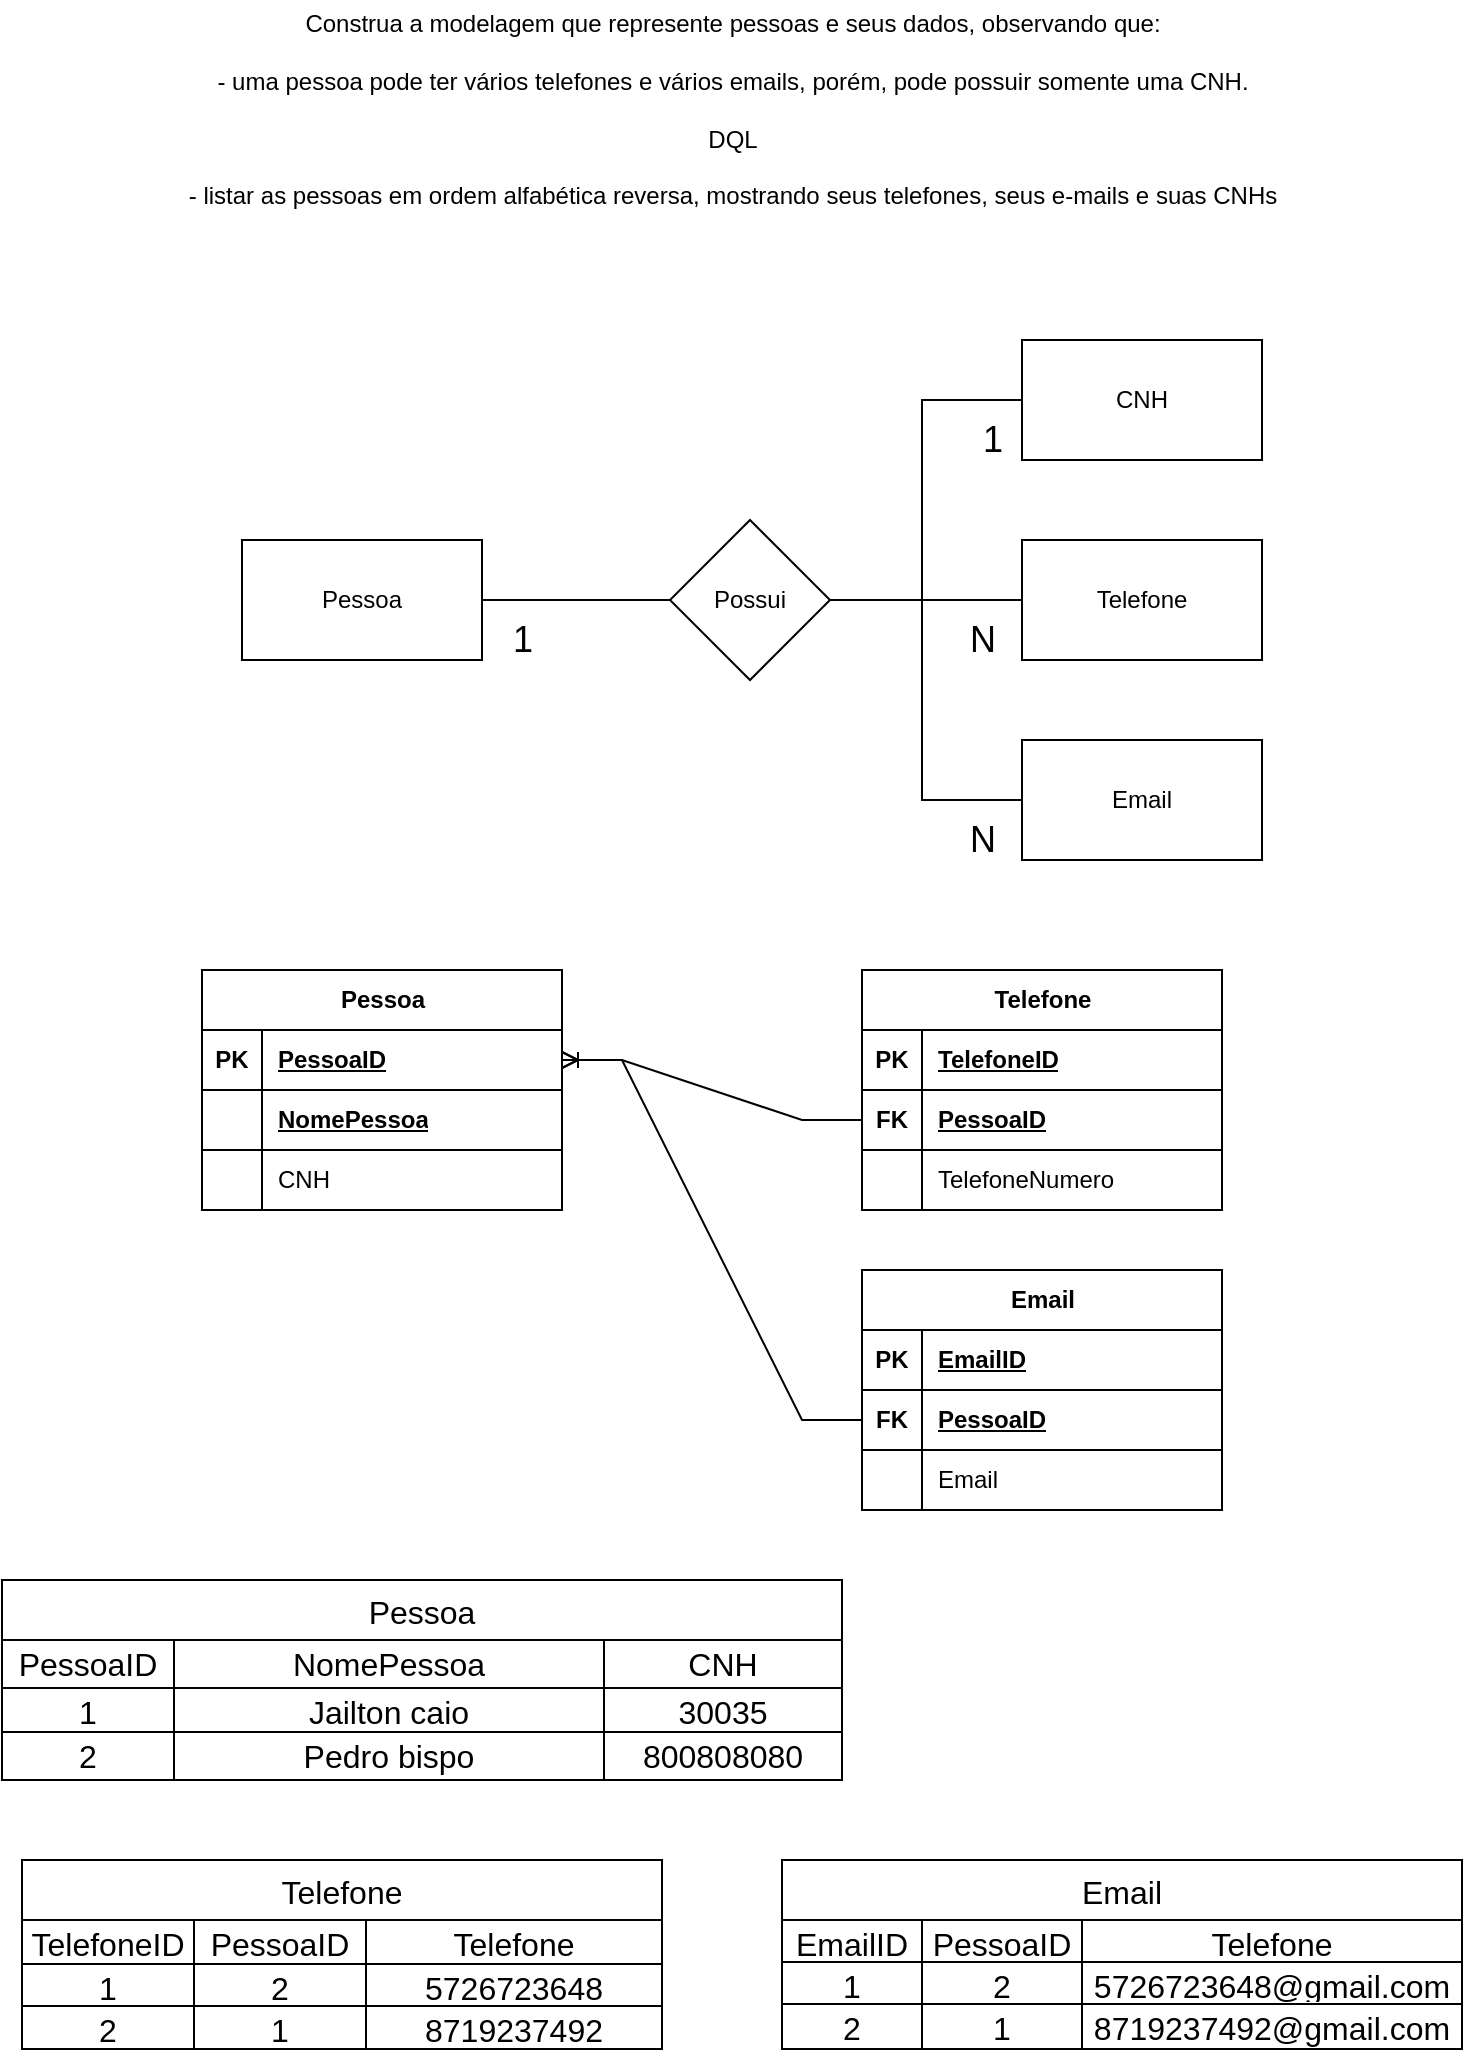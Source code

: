 <mxfile version="21.6.5" type="device">
  <diagram name="Página-1" id="0Suhuodj3YVB-7kr4Ami">
    <mxGraphModel dx="1050" dy="574" grid="1" gridSize="10" guides="1" tooltips="1" connect="1" arrows="1" fold="1" page="1" pageScale="1" pageWidth="827" pageHeight="1169" math="0" shadow="0">
      <root>
        <mxCell id="0" />
        <mxCell id="1" parent="0" />
        <mxCell id="mcPhJXjr74Fi777epzgo-8" style="edgeStyle=orthogonalEdgeStyle;rounded=0;orthogonalLoop=1;jettySize=auto;html=1;endArrow=none;endFill=0;" parent="1" source="mcPhJXjr74Fi777epzgo-1" target="mcPhJXjr74Fi777epzgo-3" edge="1">
          <mxGeometry relative="1" as="geometry" />
        </mxCell>
        <mxCell id="mcPhJXjr74Fi777epzgo-1" value="Pessoa" style="rounded=0;whiteSpace=wrap;html=1;" parent="1" vertex="1">
          <mxGeometry x="160" y="370" width="120" height="60" as="geometry" />
        </mxCell>
        <mxCell id="mcPhJXjr74Fi777epzgo-2" value="CNH" style="rounded=0;whiteSpace=wrap;html=1;" parent="1" vertex="1">
          <mxGeometry x="550" y="270" width="120" height="60" as="geometry" />
        </mxCell>
        <mxCell id="mcPhJXjr74Fi777epzgo-5" style="edgeStyle=orthogonalEdgeStyle;rounded=0;orthogonalLoop=1;jettySize=auto;html=1;entryX=0;entryY=0.5;entryDx=0;entryDy=0;endArrow=none;endFill=0;" parent="1" source="mcPhJXjr74Fi777epzgo-3" target="mcPhJXjr74Fi777epzgo-4" edge="1">
          <mxGeometry relative="1" as="geometry">
            <Array as="points">
              <mxPoint x="500" y="400" />
              <mxPoint x="500" y="500" />
            </Array>
          </mxGeometry>
        </mxCell>
        <mxCell id="mcPhJXjr74Fi777epzgo-6" style="edgeStyle=orthogonalEdgeStyle;rounded=0;orthogonalLoop=1;jettySize=auto;html=1;exitX=1;exitY=0.5;exitDx=0;exitDy=0;endArrow=none;endFill=0;" parent="1" source="mcPhJXjr74Fi777epzgo-3" target="mcPhJXjr74Fi777epzgo-2" edge="1">
          <mxGeometry relative="1" as="geometry">
            <Array as="points">
              <mxPoint x="500" y="400" />
              <mxPoint x="500" y="300" />
            </Array>
          </mxGeometry>
        </mxCell>
        <mxCell id="mcPhJXjr74Fi777epzgo-13" style="edgeStyle=orthogonalEdgeStyle;rounded=0;orthogonalLoop=1;jettySize=auto;html=1;exitX=1;exitY=0.5;exitDx=0;exitDy=0;entryX=0;entryY=0.5;entryDx=0;entryDy=0;endArrow=none;endFill=0;" parent="1" source="mcPhJXjr74Fi777epzgo-3" target="mcPhJXjr74Fi777epzgo-12" edge="1">
          <mxGeometry relative="1" as="geometry" />
        </mxCell>
        <mxCell id="mcPhJXjr74Fi777epzgo-3" value="Possui" style="rhombus;whiteSpace=wrap;html=1;" parent="1" vertex="1">
          <mxGeometry x="374" y="360" width="80" height="80" as="geometry" />
        </mxCell>
        <mxCell id="mcPhJXjr74Fi777epzgo-4" value="Email" style="rounded=0;whiteSpace=wrap;html=1;" parent="1" vertex="1">
          <mxGeometry x="550" y="470" width="120" height="60" as="geometry" />
        </mxCell>
        <mxCell id="mcPhJXjr74Fi777epzgo-7" value="&lt;div&gt;Construa a modelagem que represente pessoas e seus dados, observando que:&lt;/div&gt;&lt;div&gt;&lt;br&gt;&lt;/div&gt;&lt;div&gt;- uma pessoa pode ter vários telefones e vários emails, porém, pode possuir somente uma CNH.&lt;/div&gt;&lt;div&gt;&lt;br&gt;&lt;/div&gt;&lt;div&gt;DQL&lt;/div&gt;&lt;div&gt;&lt;br&gt;&lt;/div&gt;&lt;div&gt;- listar as pessoas em ordem alfabética reversa, mostrando seus telefones, seus e-mails e suas CNHs&lt;/div&gt;" style="text;html=1;align=center;verticalAlign=middle;resizable=0;points=[];autosize=1;strokeColor=none;fillColor=none;" parent="1" vertex="1">
          <mxGeometry x="120" y="100" width="570" height="110" as="geometry" />
        </mxCell>
        <mxCell id="mcPhJXjr74Fi777epzgo-9" value="N" style="text;html=1;align=center;verticalAlign=middle;resizable=0;points=[];autosize=1;strokeColor=none;fillColor=none;fontSize=18;" parent="1" vertex="1">
          <mxGeometry x="510" y="500" width="40" height="40" as="geometry" />
        </mxCell>
        <mxCell id="mcPhJXjr74Fi777epzgo-10" value="1" style="text;html=1;align=center;verticalAlign=middle;resizable=0;points=[];autosize=1;strokeColor=none;fillColor=none;fontSize=18;" parent="1" vertex="1">
          <mxGeometry x="285" y="400" width="30" height="40" as="geometry" />
        </mxCell>
        <mxCell id="mcPhJXjr74Fi777epzgo-11" value="1" style="text;html=1;align=center;verticalAlign=middle;resizable=0;points=[];autosize=1;strokeColor=none;fillColor=none;fontSize=18;" parent="1" vertex="1">
          <mxGeometry x="520" y="300" width="30" height="40" as="geometry" />
        </mxCell>
        <mxCell id="mcPhJXjr74Fi777epzgo-12" value="Telefone" style="rounded=0;whiteSpace=wrap;html=1;" parent="1" vertex="1">
          <mxGeometry x="550" y="370" width="120" height="60" as="geometry" />
        </mxCell>
        <mxCell id="mcPhJXjr74Fi777epzgo-14" value="N" style="text;html=1;align=center;verticalAlign=middle;resizable=0;points=[];autosize=1;strokeColor=none;fillColor=none;fontSize=18;" parent="1" vertex="1">
          <mxGeometry x="510" y="400" width="40" height="40" as="geometry" />
        </mxCell>
        <mxCell id="rzyrujMYmJVa373s-Boa-1" value="Pessoa" style="shape=table;startSize=30;container=1;collapsible=1;childLayout=tableLayout;fixedRows=1;rowLines=0;fontStyle=1;align=center;resizeLast=1;html=1;" parent="1" vertex="1">
          <mxGeometry x="140" y="585" width="180" height="120" as="geometry" />
        </mxCell>
        <mxCell id="rzyrujMYmJVa373s-Boa-2" value="" style="shape=tableRow;horizontal=0;startSize=0;swimlaneHead=0;swimlaneBody=0;fillColor=none;collapsible=0;dropTarget=0;points=[[0,0.5],[1,0.5]];portConstraint=eastwest;top=0;left=0;right=0;bottom=1;" parent="rzyrujMYmJVa373s-Boa-1" vertex="1">
          <mxGeometry y="30" width="180" height="30" as="geometry" />
        </mxCell>
        <mxCell id="rzyrujMYmJVa373s-Boa-3" value="PK" style="shape=partialRectangle;connectable=0;fillColor=none;top=0;left=0;bottom=0;right=0;fontStyle=1;overflow=hidden;whiteSpace=wrap;html=1;" parent="rzyrujMYmJVa373s-Boa-2" vertex="1">
          <mxGeometry width="30" height="30" as="geometry">
            <mxRectangle width="30" height="30" as="alternateBounds" />
          </mxGeometry>
        </mxCell>
        <mxCell id="rzyrujMYmJVa373s-Boa-4" value="PessoaID" style="shape=partialRectangle;connectable=0;fillColor=none;top=0;left=0;bottom=0;right=0;align=left;spacingLeft=6;fontStyle=5;overflow=hidden;whiteSpace=wrap;html=1;" parent="rzyrujMYmJVa373s-Boa-2" vertex="1">
          <mxGeometry x="30" width="150" height="30" as="geometry">
            <mxRectangle width="150" height="30" as="alternateBounds" />
          </mxGeometry>
        </mxCell>
        <mxCell id="rzyrujMYmJVa373s-Boa-87" style="shape=tableRow;horizontal=0;startSize=0;swimlaneHead=0;swimlaneBody=0;fillColor=none;collapsible=0;dropTarget=0;points=[[0,0.5],[1,0.5]];portConstraint=eastwest;top=0;left=0;right=0;bottom=1;" parent="rzyrujMYmJVa373s-Boa-1" vertex="1">
          <mxGeometry y="60" width="180" height="30" as="geometry" />
        </mxCell>
        <mxCell id="rzyrujMYmJVa373s-Boa-88" style="shape=partialRectangle;connectable=0;fillColor=none;top=0;left=0;bottom=0;right=0;fontStyle=1;overflow=hidden;whiteSpace=wrap;html=1;" parent="rzyrujMYmJVa373s-Boa-87" vertex="1">
          <mxGeometry width="30" height="30" as="geometry">
            <mxRectangle width="30" height="30" as="alternateBounds" />
          </mxGeometry>
        </mxCell>
        <mxCell id="rzyrujMYmJVa373s-Boa-89" value="NomePessoa" style="shape=partialRectangle;connectable=0;fillColor=none;top=0;left=0;bottom=0;right=0;align=left;spacingLeft=6;fontStyle=5;overflow=hidden;whiteSpace=wrap;html=1;" parent="rzyrujMYmJVa373s-Boa-87" vertex="1">
          <mxGeometry x="30" width="150" height="30" as="geometry">
            <mxRectangle width="150" height="30" as="alternateBounds" />
          </mxGeometry>
        </mxCell>
        <mxCell id="rzyrujMYmJVa373s-Boa-5" value="" style="shape=tableRow;horizontal=0;startSize=0;swimlaneHead=0;swimlaneBody=0;fillColor=none;collapsible=0;dropTarget=0;points=[[0,0.5],[1,0.5]];portConstraint=eastwest;top=0;left=0;right=0;bottom=0;" parent="rzyrujMYmJVa373s-Boa-1" vertex="1">
          <mxGeometry y="90" width="180" height="30" as="geometry" />
        </mxCell>
        <mxCell id="rzyrujMYmJVa373s-Boa-6" value="" style="shape=partialRectangle;connectable=0;fillColor=none;top=0;left=0;bottom=0;right=0;editable=1;overflow=hidden;whiteSpace=wrap;html=1;" parent="rzyrujMYmJVa373s-Boa-5" vertex="1">
          <mxGeometry width="30" height="30" as="geometry">
            <mxRectangle width="30" height="30" as="alternateBounds" />
          </mxGeometry>
        </mxCell>
        <mxCell id="rzyrujMYmJVa373s-Boa-7" value="CNH" style="shape=partialRectangle;connectable=0;fillColor=none;top=0;left=0;bottom=0;right=0;align=left;spacingLeft=6;overflow=hidden;whiteSpace=wrap;html=1;" parent="rzyrujMYmJVa373s-Boa-5" vertex="1">
          <mxGeometry x="30" width="150" height="30" as="geometry">
            <mxRectangle width="150" height="30" as="alternateBounds" />
          </mxGeometry>
        </mxCell>
        <mxCell id="rzyrujMYmJVa373s-Boa-14" value="Telefone" style="shape=table;startSize=30;container=1;collapsible=1;childLayout=tableLayout;fixedRows=1;rowLines=0;fontStyle=1;align=center;resizeLast=1;html=1;" parent="1" vertex="1">
          <mxGeometry x="470" y="585" width="180" height="120" as="geometry" />
        </mxCell>
        <mxCell id="rzyrujMYmJVa373s-Boa-15" value="" style="shape=tableRow;horizontal=0;startSize=0;swimlaneHead=0;swimlaneBody=0;fillColor=none;collapsible=0;dropTarget=0;points=[[0,0.5],[1,0.5]];portConstraint=eastwest;top=0;left=0;right=0;bottom=1;" parent="rzyrujMYmJVa373s-Boa-14" vertex="1">
          <mxGeometry y="30" width="180" height="30" as="geometry" />
        </mxCell>
        <mxCell id="rzyrujMYmJVa373s-Boa-16" value="PK" style="shape=partialRectangle;connectable=0;fillColor=none;top=0;left=0;bottom=0;right=0;fontStyle=1;overflow=hidden;whiteSpace=wrap;html=1;" parent="rzyrujMYmJVa373s-Boa-15" vertex="1">
          <mxGeometry width="30" height="30" as="geometry">
            <mxRectangle width="30" height="30" as="alternateBounds" />
          </mxGeometry>
        </mxCell>
        <mxCell id="rzyrujMYmJVa373s-Boa-17" value="TelefoneID" style="shape=partialRectangle;connectable=0;fillColor=none;top=0;left=0;bottom=0;right=0;align=left;spacingLeft=6;fontStyle=5;overflow=hidden;whiteSpace=wrap;html=1;" parent="rzyrujMYmJVa373s-Boa-15" vertex="1">
          <mxGeometry x="30" width="150" height="30" as="geometry">
            <mxRectangle width="150" height="30" as="alternateBounds" />
          </mxGeometry>
        </mxCell>
        <mxCell id="rzyrujMYmJVa373s-Boa-67" style="shape=tableRow;horizontal=0;startSize=0;swimlaneHead=0;swimlaneBody=0;fillColor=none;collapsible=0;dropTarget=0;points=[[0,0.5],[1,0.5]];portConstraint=eastwest;top=0;left=0;right=0;bottom=1;" parent="rzyrujMYmJVa373s-Boa-14" vertex="1">
          <mxGeometry y="60" width="180" height="30" as="geometry" />
        </mxCell>
        <mxCell id="rzyrujMYmJVa373s-Boa-68" value="FK" style="shape=partialRectangle;connectable=0;fillColor=none;top=0;left=0;bottom=0;right=0;fontStyle=1;overflow=hidden;whiteSpace=wrap;html=1;" parent="rzyrujMYmJVa373s-Boa-67" vertex="1">
          <mxGeometry width="30" height="30" as="geometry">
            <mxRectangle width="30" height="30" as="alternateBounds" />
          </mxGeometry>
        </mxCell>
        <mxCell id="rzyrujMYmJVa373s-Boa-69" value="PessoaID" style="shape=partialRectangle;connectable=0;fillColor=none;top=0;left=0;bottom=0;right=0;align=left;spacingLeft=6;fontStyle=5;overflow=hidden;whiteSpace=wrap;html=1;" parent="rzyrujMYmJVa373s-Boa-67" vertex="1">
          <mxGeometry x="30" width="150" height="30" as="geometry">
            <mxRectangle width="150" height="30" as="alternateBounds" />
          </mxGeometry>
        </mxCell>
        <mxCell id="rzyrujMYmJVa373s-Boa-18" value="" style="shape=tableRow;horizontal=0;startSize=0;swimlaneHead=0;swimlaneBody=0;fillColor=none;collapsible=0;dropTarget=0;points=[[0,0.5],[1,0.5]];portConstraint=eastwest;top=0;left=0;right=0;bottom=0;" parent="rzyrujMYmJVa373s-Boa-14" vertex="1">
          <mxGeometry y="90" width="180" height="30" as="geometry" />
        </mxCell>
        <mxCell id="rzyrujMYmJVa373s-Boa-19" value="" style="shape=partialRectangle;connectable=0;fillColor=none;top=0;left=0;bottom=0;right=0;editable=1;overflow=hidden;whiteSpace=wrap;html=1;" parent="rzyrujMYmJVa373s-Boa-18" vertex="1">
          <mxGeometry width="30" height="30" as="geometry">
            <mxRectangle width="30" height="30" as="alternateBounds" />
          </mxGeometry>
        </mxCell>
        <mxCell id="rzyrujMYmJVa373s-Boa-20" value="TelefoneNumero" style="shape=partialRectangle;connectable=0;fillColor=none;top=0;left=0;bottom=0;right=0;align=left;spacingLeft=6;overflow=hidden;whiteSpace=wrap;html=1;" parent="rzyrujMYmJVa373s-Boa-18" vertex="1">
          <mxGeometry x="30" width="150" height="30" as="geometry">
            <mxRectangle width="150" height="30" as="alternateBounds" />
          </mxGeometry>
        </mxCell>
        <mxCell id="rzyrujMYmJVa373s-Boa-27" value="Email" style="shape=table;startSize=30;container=1;collapsible=1;childLayout=tableLayout;fixedRows=1;rowLines=0;fontStyle=1;align=center;resizeLast=1;html=1;" parent="1" vertex="1">
          <mxGeometry x="470" y="735" width="180" height="120" as="geometry" />
        </mxCell>
        <mxCell id="rzyrujMYmJVa373s-Boa-28" value="" style="shape=tableRow;horizontal=0;startSize=0;swimlaneHead=0;swimlaneBody=0;fillColor=none;collapsible=0;dropTarget=0;points=[[0,0.5],[1,0.5]];portConstraint=eastwest;top=0;left=0;right=0;bottom=1;" parent="rzyrujMYmJVa373s-Boa-27" vertex="1">
          <mxGeometry y="30" width="180" height="30" as="geometry" />
        </mxCell>
        <mxCell id="rzyrujMYmJVa373s-Boa-29" value="PK" style="shape=partialRectangle;connectable=0;fillColor=none;top=0;left=0;bottom=0;right=0;fontStyle=1;overflow=hidden;whiteSpace=wrap;html=1;" parent="rzyrujMYmJVa373s-Boa-28" vertex="1">
          <mxGeometry width="30" height="30" as="geometry">
            <mxRectangle width="30" height="30" as="alternateBounds" />
          </mxGeometry>
        </mxCell>
        <mxCell id="rzyrujMYmJVa373s-Boa-30" value="EmailID" style="shape=partialRectangle;connectable=0;fillColor=none;top=0;left=0;bottom=0;right=0;align=left;spacingLeft=6;fontStyle=5;overflow=hidden;whiteSpace=wrap;html=1;" parent="rzyrujMYmJVa373s-Boa-28" vertex="1">
          <mxGeometry x="30" width="150" height="30" as="geometry">
            <mxRectangle width="150" height="30" as="alternateBounds" />
          </mxGeometry>
        </mxCell>
        <mxCell id="rzyrujMYmJVa373s-Boa-71" style="shape=tableRow;horizontal=0;startSize=0;swimlaneHead=0;swimlaneBody=0;fillColor=none;collapsible=0;dropTarget=0;points=[[0,0.5],[1,0.5]];portConstraint=eastwest;top=0;left=0;right=0;bottom=1;" parent="rzyrujMYmJVa373s-Boa-27" vertex="1">
          <mxGeometry y="60" width="180" height="30" as="geometry" />
        </mxCell>
        <mxCell id="rzyrujMYmJVa373s-Boa-72" value="FK" style="shape=partialRectangle;connectable=0;fillColor=none;top=0;left=0;bottom=0;right=0;fontStyle=1;overflow=hidden;whiteSpace=wrap;html=1;" parent="rzyrujMYmJVa373s-Boa-71" vertex="1">
          <mxGeometry width="30" height="30" as="geometry">
            <mxRectangle width="30" height="30" as="alternateBounds" />
          </mxGeometry>
        </mxCell>
        <mxCell id="rzyrujMYmJVa373s-Boa-73" value="PessoaID" style="shape=partialRectangle;connectable=0;fillColor=none;top=0;left=0;bottom=0;right=0;align=left;spacingLeft=6;fontStyle=5;overflow=hidden;whiteSpace=wrap;html=1;" parent="rzyrujMYmJVa373s-Boa-71" vertex="1">
          <mxGeometry x="30" width="150" height="30" as="geometry">
            <mxRectangle width="150" height="30" as="alternateBounds" />
          </mxGeometry>
        </mxCell>
        <mxCell id="rzyrujMYmJVa373s-Boa-31" value="" style="shape=tableRow;horizontal=0;startSize=0;swimlaneHead=0;swimlaneBody=0;fillColor=none;collapsible=0;dropTarget=0;points=[[0,0.5],[1,0.5]];portConstraint=eastwest;top=0;left=0;right=0;bottom=0;" parent="rzyrujMYmJVa373s-Boa-27" vertex="1">
          <mxGeometry y="90" width="180" height="30" as="geometry" />
        </mxCell>
        <mxCell id="rzyrujMYmJVa373s-Boa-32" value="" style="shape=partialRectangle;connectable=0;fillColor=none;top=0;left=0;bottom=0;right=0;editable=1;overflow=hidden;whiteSpace=wrap;html=1;" parent="rzyrujMYmJVa373s-Boa-31" vertex="1">
          <mxGeometry width="30" height="30" as="geometry">
            <mxRectangle width="30" height="30" as="alternateBounds" />
          </mxGeometry>
        </mxCell>
        <mxCell id="rzyrujMYmJVa373s-Boa-33" value="Email" style="shape=partialRectangle;connectable=0;fillColor=none;top=0;left=0;bottom=0;right=0;align=left;spacingLeft=6;overflow=hidden;whiteSpace=wrap;html=1;" parent="rzyrujMYmJVa373s-Boa-31" vertex="1">
          <mxGeometry x="30" width="150" height="30" as="geometry">
            <mxRectangle width="150" height="30" as="alternateBounds" />
          </mxGeometry>
        </mxCell>
        <mxCell id="rzyrujMYmJVa373s-Boa-57" value="" style="edgeStyle=entityRelationEdgeStyle;fontSize=12;html=1;endArrow=ERoneToMany;rounded=0;entryX=1;entryY=0.5;entryDx=0;entryDy=0;exitX=0;exitY=0.5;exitDx=0;exitDy=0;" parent="1" source="rzyrujMYmJVa373s-Boa-67" target="rzyrujMYmJVa373s-Boa-2" edge="1">
          <mxGeometry width="100" height="100" relative="1" as="geometry">
            <mxPoint x="510" y="415" as="sourcePoint" />
            <mxPoint x="330" y="445" as="targetPoint" />
            <Array as="points">
              <mxPoint x="440" y="840" />
            </Array>
          </mxGeometry>
        </mxCell>
        <mxCell id="rzyrujMYmJVa373s-Boa-70" value="" style="edgeStyle=entityRelationEdgeStyle;fontSize=12;html=1;endArrow=ERoneToMany;rounded=0;exitX=0;exitY=0.5;exitDx=0;exitDy=0;" parent="1" source="rzyrujMYmJVa373s-Boa-71" target="rzyrujMYmJVa373s-Boa-2" edge="1">
          <mxGeometry width="100" height="100" relative="1" as="geometry">
            <mxPoint x="500" y="725" as="sourcePoint" />
            <mxPoint x="350" y="705" as="targetPoint" />
            <Array as="points">
              <mxPoint x="450" y="850" />
            </Array>
          </mxGeometry>
        </mxCell>
        <mxCell id="rzyrujMYmJVa373s-Boa-74" value="Pessoa" style="shape=table;startSize=30;container=1;collapsible=0;childLayout=tableLayout;strokeColor=default;fontSize=16;" parent="1" vertex="1">
          <mxGeometry x="40" y="890" width="420" height="100" as="geometry" />
        </mxCell>
        <mxCell id="rzyrujMYmJVa373s-Boa-75" value="" style="shape=tableRow;horizontal=0;startSize=0;swimlaneHead=0;swimlaneBody=0;strokeColor=inherit;top=0;left=0;bottom=0;right=0;collapsible=0;dropTarget=0;fillColor=none;points=[[0,0.5],[1,0.5]];portConstraint=eastwest;fontSize=16;" parent="rzyrujMYmJVa373s-Boa-74" vertex="1">
          <mxGeometry y="30" width="420" height="24" as="geometry" />
        </mxCell>
        <mxCell id="rzyrujMYmJVa373s-Boa-76" value="PessoaID" style="shape=partialRectangle;html=1;whiteSpace=wrap;connectable=0;strokeColor=inherit;overflow=hidden;fillColor=none;top=0;left=0;bottom=0;right=0;pointerEvents=1;fontSize=16;" parent="rzyrujMYmJVa373s-Boa-75" vertex="1">
          <mxGeometry width="86" height="24" as="geometry">
            <mxRectangle width="86" height="24" as="alternateBounds" />
          </mxGeometry>
        </mxCell>
        <mxCell id="rzyrujMYmJVa373s-Boa-77" value="NomePessoa" style="shape=partialRectangle;html=1;whiteSpace=wrap;connectable=0;strokeColor=inherit;overflow=hidden;fillColor=none;top=0;left=0;bottom=0;right=0;pointerEvents=1;fontSize=16;" parent="rzyrujMYmJVa373s-Boa-75" vertex="1">
          <mxGeometry x="86" width="215" height="24" as="geometry">
            <mxRectangle width="215" height="24" as="alternateBounds" />
          </mxGeometry>
        </mxCell>
        <mxCell id="rzyrujMYmJVa373s-Boa-78" value="CNH" style="shape=partialRectangle;html=1;whiteSpace=wrap;connectable=0;strokeColor=inherit;overflow=hidden;fillColor=none;top=0;left=0;bottom=0;right=0;pointerEvents=1;fontSize=16;" parent="rzyrujMYmJVa373s-Boa-75" vertex="1">
          <mxGeometry x="301" width="119" height="24" as="geometry">
            <mxRectangle width="119" height="24" as="alternateBounds" />
          </mxGeometry>
        </mxCell>
        <mxCell id="rzyrujMYmJVa373s-Boa-79" value="" style="shape=tableRow;horizontal=0;startSize=0;swimlaneHead=0;swimlaneBody=0;strokeColor=inherit;top=0;left=0;bottom=0;right=0;collapsible=0;dropTarget=0;fillColor=none;points=[[0,0.5],[1,0.5]];portConstraint=eastwest;fontSize=16;" parent="rzyrujMYmJVa373s-Boa-74" vertex="1">
          <mxGeometry y="54" width="420" height="22" as="geometry" />
        </mxCell>
        <mxCell id="rzyrujMYmJVa373s-Boa-80" value="1" style="shape=partialRectangle;html=1;whiteSpace=wrap;connectable=0;strokeColor=inherit;overflow=hidden;fillColor=none;top=0;left=0;bottom=0;right=0;pointerEvents=1;fontSize=16;" parent="rzyrujMYmJVa373s-Boa-79" vertex="1">
          <mxGeometry width="86" height="22" as="geometry">
            <mxRectangle width="86" height="22" as="alternateBounds" />
          </mxGeometry>
        </mxCell>
        <mxCell id="rzyrujMYmJVa373s-Boa-81" value="Jailton caio" style="shape=partialRectangle;html=1;whiteSpace=wrap;connectable=0;strokeColor=inherit;overflow=hidden;fillColor=none;top=0;left=0;bottom=0;right=0;pointerEvents=1;fontSize=16;" parent="rzyrujMYmJVa373s-Boa-79" vertex="1">
          <mxGeometry x="86" width="215" height="22" as="geometry">
            <mxRectangle width="215" height="22" as="alternateBounds" />
          </mxGeometry>
        </mxCell>
        <mxCell id="rzyrujMYmJVa373s-Boa-82" value="30035" style="shape=partialRectangle;html=1;whiteSpace=wrap;connectable=0;strokeColor=inherit;overflow=hidden;fillColor=none;top=0;left=0;bottom=0;right=0;pointerEvents=1;fontSize=16;" parent="rzyrujMYmJVa373s-Boa-79" vertex="1">
          <mxGeometry x="301" width="119" height="22" as="geometry">
            <mxRectangle width="119" height="22" as="alternateBounds" />
          </mxGeometry>
        </mxCell>
        <mxCell id="rzyrujMYmJVa373s-Boa-83" value="" style="shape=tableRow;horizontal=0;startSize=0;swimlaneHead=0;swimlaneBody=0;strokeColor=inherit;top=0;left=0;bottom=0;right=0;collapsible=0;dropTarget=0;fillColor=none;points=[[0,0.5],[1,0.5]];portConstraint=eastwest;fontSize=16;" parent="rzyrujMYmJVa373s-Boa-74" vertex="1">
          <mxGeometry y="76" width="420" height="24" as="geometry" />
        </mxCell>
        <mxCell id="rzyrujMYmJVa373s-Boa-84" value="2" style="shape=partialRectangle;html=1;whiteSpace=wrap;connectable=0;strokeColor=inherit;overflow=hidden;fillColor=none;top=0;left=0;bottom=0;right=0;pointerEvents=1;fontSize=16;" parent="rzyrujMYmJVa373s-Boa-83" vertex="1">
          <mxGeometry width="86" height="24" as="geometry">
            <mxRectangle width="86" height="24" as="alternateBounds" />
          </mxGeometry>
        </mxCell>
        <mxCell id="rzyrujMYmJVa373s-Boa-85" value="Pedro bispo" style="shape=partialRectangle;html=1;whiteSpace=wrap;connectable=0;strokeColor=inherit;overflow=hidden;fillColor=none;top=0;left=0;bottom=0;right=0;pointerEvents=1;fontSize=16;" parent="rzyrujMYmJVa373s-Boa-83" vertex="1">
          <mxGeometry x="86" width="215" height="24" as="geometry">
            <mxRectangle width="215" height="24" as="alternateBounds" />
          </mxGeometry>
        </mxCell>
        <mxCell id="rzyrujMYmJVa373s-Boa-86" value="800808080" style="shape=partialRectangle;html=1;whiteSpace=wrap;connectable=0;strokeColor=inherit;overflow=hidden;fillColor=none;top=0;left=0;bottom=0;right=0;pointerEvents=1;fontSize=16;" parent="rzyrujMYmJVa373s-Boa-83" vertex="1">
          <mxGeometry x="301" width="119" height="24" as="geometry">
            <mxRectangle width="119" height="24" as="alternateBounds" />
          </mxGeometry>
        </mxCell>
        <mxCell id="rzyrujMYmJVa373s-Boa-90" value="Telefone" style="shape=table;startSize=30;container=1;collapsible=0;childLayout=tableLayout;strokeColor=default;fontSize=16;" parent="1" vertex="1">
          <mxGeometry x="50" y="1030" width="320" height="94.5" as="geometry" />
        </mxCell>
        <mxCell id="rzyrujMYmJVa373s-Boa-91" value="" style="shape=tableRow;horizontal=0;startSize=0;swimlaneHead=0;swimlaneBody=0;strokeColor=inherit;top=0;left=0;bottom=0;right=0;collapsible=0;dropTarget=0;fillColor=none;points=[[0,0.5],[1,0.5]];portConstraint=eastwest;fontSize=16;" parent="rzyrujMYmJVa373s-Boa-90" vertex="1">
          <mxGeometry y="30" width="320" height="22" as="geometry" />
        </mxCell>
        <mxCell id="rzyrujMYmJVa373s-Boa-119" value="TelefoneID" style="shape=partialRectangle;html=1;whiteSpace=wrap;connectable=0;strokeColor=inherit;overflow=hidden;fillColor=none;top=0;left=0;bottom=0;right=0;pointerEvents=1;fontSize=16;" parent="rzyrujMYmJVa373s-Boa-91" vertex="1">
          <mxGeometry width="86" height="22" as="geometry">
            <mxRectangle width="86" height="22" as="alternateBounds" />
          </mxGeometry>
        </mxCell>
        <mxCell id="rzyrujMYmJVa373s-Boa-92" value="PessoaID" style="shape=partialRectangle;html=1;whiteSpace=wrap;connectable=0;strokeColor=inherit;overflow=hidden;fillColor=none;top=0;left=0;bottom=0;right=0;pointerEvents=1;fontSize=16;" parent="rzyrujMYmJVa373s-Boa-91" vertex="1">
          <mxGeometry x="86" width="86" height="22" as="geometry">
            <mxRectangle width="86" height="22" as="alternateBounds" />
          </mxGeometry>
        </mxCell>
        <mxCell id="rzyrujMYmJVa373s-Boa-93" value="Telefone" style="shape=partialRectangle;html=1;whiteSpace=wrap;connectable=0;strokeColor=inherit;overflow=hidden;fillColor=none;top=0;left=0;bottom=0;right=0;pointerEvents=1;fontSize=16;" parent="rzyrujMYmJVa373s-Boa-91" vertex="1">
          <mxGeometry x="172" width="148" height="22" as="geometry">
            <mxRectangle width="148" height="22" as="alternateBounds" />
          </mxGeometry>
        </mxCell>
        <mxCell id="rzyrujMYmJVa373s-Boa-95" value="" style="shape=tableRow;horizontal=0;startSize=0;swimlaneHead=0;swimlaneBody=0;strokeColor=inherit;top=0;left=0;bottom=0;right=0;collapsible=0;dropTarget=0;fillColor=none;points=[[0,0.5],[1,0.5]];portConstraint=eastwest;fontSize=16;" parent="rzyrujMYmJVa373s-Boa-90" vertex="1">
          <mxGeometry y="52" width="320" height="21" as="geometry" />
        </mxCell>
        <mxCell id="rzyrujMYmJVa373s-Boa-120" value="1" style="shape=partialRectangle;html=1;whiteSpace=wrap;connectable=0;strokeColor=inherit;overflow=hidden;fillColor=none;top=0;left=0;bottom=0;right=0;pointerEvents=1;fontSize=16;" parent="rzyrujMYmJVa373s-Boa-95" vertex="1">
          <mxGeometry width="86" height="21" as="geometry">
            <mxRectangle width="86" height="21" as="alternateBounds" />
          </mxGeometry>
        </mxCell>
        <mxCell id="rzyrujMYmJVa373s-Boa-96" value="2" style="shape=partialRectangle;html=1;whiteSpace=wrap;connectable=0;strokeColor=inherit;overflow=hidden;fillColor=none;top=0;left=0;bottom=0;right=0;pointerEvents=1;fontSize=16;" parent="rzyrujMYmJVa373s-Boa-95" vertex="1">
          <mxGeometry x="86" width="86" height="21" as="geometry">
            <mxRectangle width="86" height="21" as="alternateBounds" />
          </mxGeometry>
        </mxCell>
        <mxCell id="rzyrujMYmJVa373s-Boa-97" value="5726723648" style="shape=partialRectangle;html=1;whiteSpace=wrap;connectable=0;strokeColor=inherit;overflow=hidden;fillColor=none;top=0;left=0;bottom=0;right=0;pointerEvents=1;fontSize=16;" parent="rzyrujMYmJVa373s-Boa-95" vertex="1">
          <mxGeometry x="172" width="148" height="21" as="geometry">
            <mxRectangle width="148" height="21" as="alternateBounds" />
          </mxGeometry>
        </mxCell>
        <mxCell id="rzyrujMYmJVa373s-Boa-99" value="" style="shape=tableRow;horizontal=0;startSize=0;swimlaneHead=0;swimlaneBody=0;strokeColor=inherit;top=0;left=0;bottom=0;right=0;collapsible=0;dropTarget=0;fillColor=none;points=[[0,0.5],[1,0.5]];portConstraint=eastwest;fontSize=16;" parent="rzyrujMYmJVa373s-Boa-90" vertex="1">
          <mxGeometry y="73" width="320" height="22" as="geometry" />
        </mxCell>
        <mxCell id="rzyrujMYmJVa373s-Boa-121" value="2" style="shape=partialRectangle;html=1;whiteSpace=wrap;connectable=0;strokeColor=inherit;overflow=hidden;fillColor=none;top=0;left=0;bottom=0;right=0;pointerEvents=1;fontSize=16;" parent="rzyrujMYmJVa373s-Boa-99" vertex="1">
          <mxGeometry width="86" height="22" as="geometry">
            <mxRectangle width="86" height="22" as="alternateBounds" />
          </mxGeometry>
        </mxCell>
        <mxCell id="rzyrujMYmJVa373s-Boa-100" value="1" style="shape=partialRectangle;html=1;whiteSpace=wrap;connectable=0;strokeColor=inherit;overflow=hidden;fillColor=none;top=0;left=0;bottom=0;right=0;pointerEvents=1;fontSize=16;" parent="rzyrujMYmJVa373s-Boa-99" vertex="1">
          <mxGeometry x="86" width="86" height="22" as="geometry">
            <mxRectangle width="86" height="22" as="alternateBounds" />
          </mxGeometry>
        </mxCell>
        <mxCell id="rzyrujMYmJVa373s-Boa-101" value="8719237492" style="shape=partialRectangle;html=1;whiteSpace=wrap;connectable=0;strokeColor=inherit;overflow=hidden;fillColor=none;top=0;left=0;bottom=0;right=0;pointerEvents=1;fontSize=16;" parent="rzyrujMYmJVa373s-Boa-99" vertex="1">
          <mxGeometry x="172" width="148" height="22" as="geometry">
            <mxRectangle width="148" height="22" as="alternateBounds" />
          </mxGeometry>
        </mxCell>
        <mxCell id="rzyrujMYmJVa373s-Boa-122" value="Email" style="shape=table;startSize=30;container=1;collapsible=0;childLayout=tableLayout;strokeColor=default;fontSize=16;" parent="1" vertex="1">
          <mxGeometry x="430" y="1030" width="340" height="94.5" as="geometry" />
        </mxCell>
        <mxCell id="rzyrujMYmJVa373s-Boa-123" value="" style="shape=tableRow;horizontal=0;startSize=0;swimlaneHead=0;swimlaneBody=0;strokeColor=inherit;top=0;left=0;bottom=0;right=0;collapsible=0;dropTarget=0;fillColor=none;points=[[0,0.5],[1,0.5]];portConstraint=eastwest;fontSize=16;" parent="rzyrujMYmJVa373s-Boa-122" vertex="1">
          <mxGeometry y="30" width="340" height="21" as="geometry" />
        </mxCell>
        <mxCell id="rzyrujMYmJVa373s-Boa-124" value="EmailID" style="shape=partialRectangle;html=1;whiteSpace=wrap;connectable=0;strokeColor=inherit;overflow=hidden;fillColor=none;top=0;left=0;bottom=0;right=0;pointerEvents=1;fontSize=16;" parent="rzyrujMYmJVa373s-Boa-123" vertex="1">
          <mxGeometry width="70" height="21" as="geometry">
            <mxRectangle width="70" height="21" as="alternateBounds" />
          </mxGeometry>
        </mxCell>
        <mxCell id="rzyrujMYmJVa373s-Boa-125" value="PessoaID" style="shape=partialRectangle;html=1;whiteSpace=wrap;connectable=0;strokeColor=inherit;overflow=hidden;fillColor=none;top=0;left=0;bottom=0;right=0;pointerEvents=1;fontSize=16;" parent="rzyrujMYmJVa373s-Boa-123" vertex="1">
          <mxGeometry x="70" width="80" height="21" as="geometry">
            <mxRectangle width="80" height="21" as="alternateBounds" />
          </mxGeometry>
        </mxCell>
        <mxCell id="rzyrujMYmJVa373s-Boa-126" value="Telefone" style="shape=partialRectangle;html=1;whiteSpace=wrap;connectable=0;strokeColor=inherit;overflow=hidden;fillColor=none;top=0;left=0;bottom=0;right=0;pointerEvents=1;fontSize=16;" parent="rzyrujMYmJVa373s-Boa-123" vertex="1">
          <mxGeometry x="150" width="190" height="21" as="geometry">
            <mxRectangle width="190" height="21" as="alternateBounds" />
          </mxGeometry>
        </mxCell>
        <mxCell id="rzyrujMYmJVa373s-Boa-127" value="" style="shape=tableRow;horizontal=0;startSize=0;swimlaneHead=0;swimlaneBody=0;strokeColor=inherit;top=0;left=0;bottom=0;right=0;collapsible=0;dropTarget=0;fillColor=none;points=[[0,0.5],[1,0.5]];portConstraint=eastwest;fontSize=16;" parent="rzyrujMYmJVa373s-Boa-122" vertex="1">
          <mxGeometry y="51" width="340" height="21" as="geometry" />
        </mxCell>
        <mxCell id="rzyrujMYmJVa373s-Boa-128" value="1" style="shape=partialRectangle;html=1;whiteSpace=wrap;connectable=0;strokeColor=inherit;overflow=hidden;fillColor=none;top=0;left=0;bottom=0;right=0;pointerEvents=1;fontSize=16;" parent="rzyrujMYmJVa373s-Boa-127" vertex="1">
          <mxGeometry width="70" height="21" as="geometry">
            <mxRectangle width="70" height="21" as="alternateBounds" />
          </mxGeometry>
        </mxCell>
        <mxCell id="rzyrujMYmJVa373s-Boa-129" value="2" style="shape=partialRectangle;html=1;whiteSpace=wrap;connectable=0;strokeColor=inherit;overflow=hidden;fillColor=none;top=0;left=0;bottom=0;right=0;pointerEvents=1;fontSize=16;" parent="rzyrujMYmJVa373s-Boa-127" vertex="1">
          <mxGeometry x="70" width="80" height="21" as="geometry">
            <mxRectangle width="80" height="21" as="alternateBounds" />
          </mxGeometry>
        </mxCell>
        <mxCell id="rzyrujMYmJVa373s-Boa-130" value="5726723648@gmail.com" style="shape=partialRectangle;html=1;whiteSpace=wrap;connectable=0;strokeColor=inherit;overflow=hidden;fillColor=none;top=0;left=0;bottom=0;right=0;pointerEvents=1;fontSize=16;" parent="rzyrujMYmJVa373s-Boa-127" vertex="1">
          <mxGeometry x="150" width="190" height="21" as="geometry">
            <mxRectangle width="190" height="21" as="alternateBounds" />
          </mxGeometry>
        </mxCell>
        <mxCell id="rzyrujMYmJVa373s-Boa-131" value="" style="shape=tableRow;horizontal=0;startSize=0;swimlaneHead=0;swimlaneBody=0;strokeColor=inherit;top=0;left=0;bottom=0;right=0;collapsible=0;dropTarget=0;fillColor=none;points=[[0,0.5],[1,0.5]];portConstraint=eastwest;fontSize=16;" parent="rzyrujMYmJVa373s-Boa-122" vertex="1">
          <mxGeometry y="72" width="340" height="23" as="geometry" />
        </mxCell>
        <mxCell id="rzyrujMYmJVa373s-Boa-132" value="2" style="shape=partialRectangle;html=1;whiteSpace=wrap;connectable=0;strokeColor=inherit;overflow=hidden;fillColor=none;top=0;left=0;bottom=0;right=0;pointerEvents=1;fontSize=16;" parent="rzyrujMYmJVa373s-Boa-131" vertex="1">
          <mxGeometry width="70" height="23" as="geometry">
            <mxRectangle width="70" height="23" as="alternateBounds" />
          </mxGeometry>
        </mxCell>
        <mxCell id="rzyrujMYmJVa373s-Boa-133" value="1" style="shape=partialRectangle;html=1;whiteSpace=wrap;connectable=0;strokeColor=inherit;overflow=hidden;fillColor=none;top=0;left=0;bottom=0;right=0;pointerEvents=1;fontSize=16;" parent="rzyrujMYmJVa373s-Boa-131" vertex="1">
          <mxGeometry x="70" width="80" height="23" as="geometry">
            <mxRectangle width="80" height="23" as="alternateBounds" />
          </mxGeometry>
        </mxCell>
        <mxCell id="rzyrujMYmJVa373s-Boa-134" value="8719237492@gmail.com" style="shape=partialRectangle;html=1;whiteSpace=wrap;connectable=0;strokeColor=inherit;overflow=hidden;fillColor=none;top=0;left=0;bottom=0;right=0;pointerEvents=1;fontSize=16;" parent="rzyrujMYmJVa373s-Boa-131" vertex="1">
          <mxGeometry x="150" width="190" height="23" as="geometry">
            <mxRectangle width="190" height="23" as="alternateBounds" />
          </mxGeometry>
        </mxCell>
      </root>
    </mxGraphModel>
  </diagram>
</mxfile>
